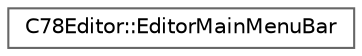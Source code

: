 digraph "Graphical Class Hierarchy"
{
 // LATEX_PDF_SIZE
  bgcolor="transparent";
  edge [fontname=Helvetica,fontsize=10,labelfontname=Helvetica,labelfontsize=10];
  node [fontname=Helvetica,fontsize=10,shape=box,height=0.2,width=0.4];
  rankdir="LR";
  Node0 [id="Node000000",label="C78Editor::EditorMainMenuBar",height=0.2,width=0.4,color="grey40", fillcolor="white", style="filled",URL="$d0/df4/class_c78_editor_1_1_editor_main_menu_bar.html",tooltip=" "];
}
